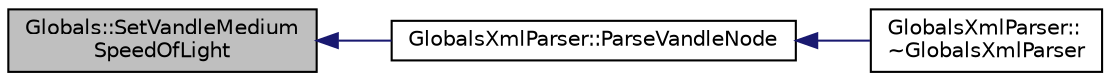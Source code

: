 digraph "Globals::SetVandleMediumSpeedOfLight"
{
  edge [fontname="Helvetica",fontsize="10",labelfontname="Helvetica",labelfontsize="10"];
  node [fontname="Helvetica",fontsize="10",shape=record];
  rankdir="LR";
  Node1 [label="Globals::SetVandleMedium\lSpeedOfLight",height=0.2,width=0.4,color="black", fillcolor="grey75", style="filled", fontcolor="black"];
  Node1 -> Node2 [dir="back",color="midnightblue",fontsize="10",style="solid",fontname="Helvetica"];
  Node2 [label="GlobalsXmlParser::ParseVandleNode",height=0.2,width=0.4,color="black", fillcolor="white", style="filled",URL="$de/db6/class_globals_xml_parser.html#aec3068f6f5caa064e39d47a4e644345c"];
  Node2 -> Node3 [dir="back",color="midnightblue",fontsize="10",style="solid",fontname="Helvetica"];
  Node3 [label="GlobalsXmlParser::\l~GlobalsXmlParser",height=0.2,width=0.4,color="black", fillcolor="white", style="filled",URL="$de/db6/class_globals_xml_parser.html#a666ff63de6175d6844cc8e9b098bf25a",tooltip="Default Destructor. "];
}
